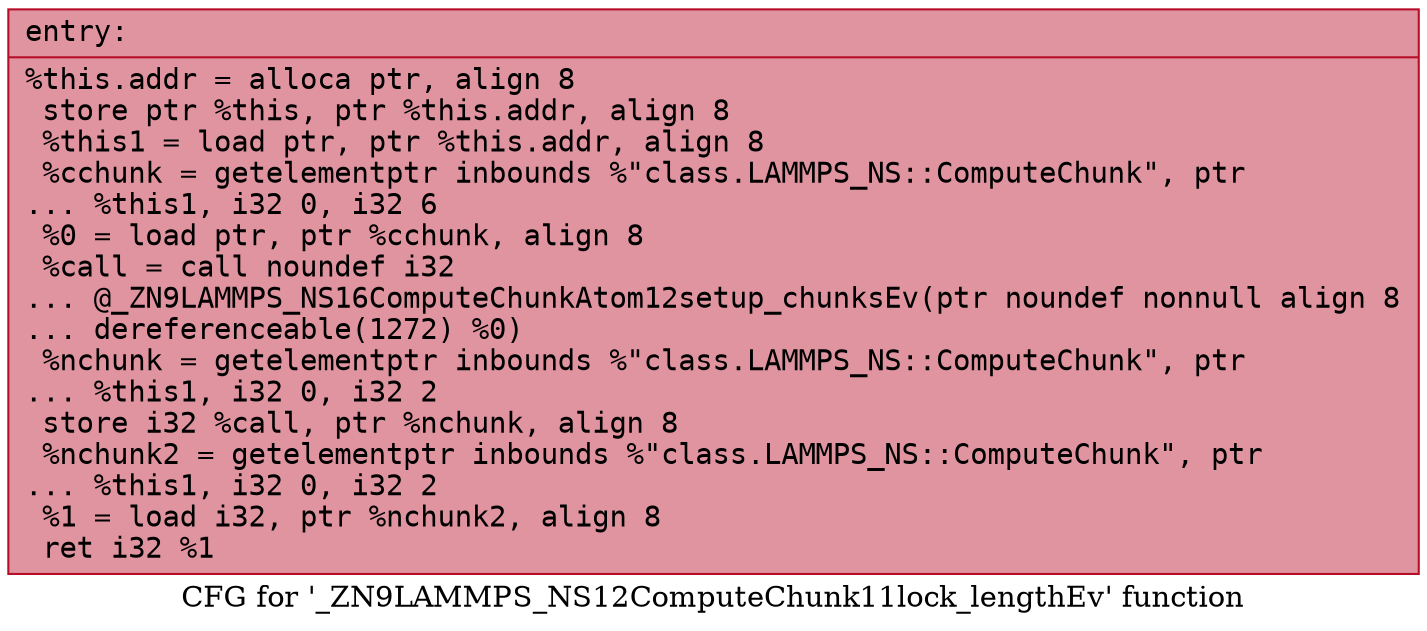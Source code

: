 digraph "CFG for '_ZN9LAMMPS_NS12ComputeChunk11lock_lengthEv' function" {
	label="CFG for '_ZN9LAMMPS_NS12ComputeChunk11lock_lengthEv' function";

	Node0x560c4893ccb0 [shape=record,color="#b70d28ff", style=filled, fillcolor="#b70d2870" fontname="Courier",label="{entry:\l|  %this.addr = alloca ptr, align 8\l  store ptr %this, ptr %this.addr, align 8\l  %this1 = load ptr, ptr %this.addr, align 8\l  %cchunk = getelementptr inbounds %\"class.LAMMPS_NS::ComputeChunk\", ptr\l... %this1, i32 0, i32 6\l  %0 = load ptr, ptr %cchunk, align 8\l  %call = call noundef i32\l... @_ZN9LAMMPS_NS16ComputeChunkAtom12setup_chunksEv(ptr noundef nonnull align 8\l... dereferenceable(1272) %0)\l  %nchunk = getelementptr inbounds %\"class.LAMMPS_NS::ComputeChunk\", ptr\l... %this1, i32 0, i32 2\l  store i32 %call, ptr %nchunk, align 8\l  %nchunk2 = getelementptr inbounds %\"class.LAMMPS_NS::ComputeChunk\", ptr\l... %this1, i32 0, i32 2\l  %1 = load i32, ptr %nchunk2, align 8\l  ret i32 %1\l}"];
}
